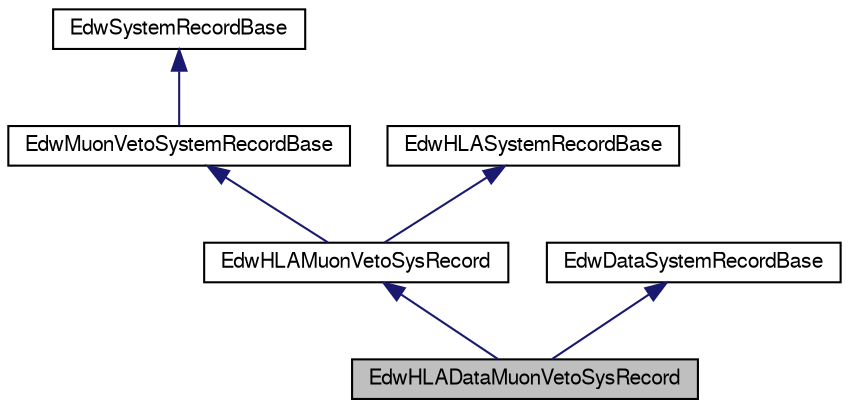 digraph G
{
  edge [fontname="FreeSans",fontsize="10",labelfontname="FreeSans",labelfontsize="10"];
  node [fontname="FreeSans",fontsize="10",shape=record];
  Node1 [label="EdwHLADataMuonVetoSysRecord",height=0.2,width=0.4,color="black", fillcolor="grey75", style="filled" fontcolor="black"];
  Node2 -> Node1 [dir=back,color="midnightblue",fontsize="10",style="solid"];
  Node2 [label="EdwHLAMuonVetoSysRecord",height=0.2,width=0.4,color="black", fillcolor="white", style="filled",URL="$class_edw_h_l_a_muon_veto_sys_record.html"];
  Node3 -> Node2 [dir=back,color="midnightblue",fontsize="10",style="solid"];
  Node3 [label="EdwMuonVetoSystemRecordBase",height=0.2,width=0.4,color="black", fillcolor="white", style="filled",URL="$class_edw_muon_veto_system_record_base.html"];
  Node4 -> Node3 [dir=back,color="midnightblue",fontsize="10",style="solid"];
  Node4 [label="EdwSystemRecordBase",height=0.2,width=0.4,color="black", fillcolor="white", style="filled",URL="$class_edw_system_record_base.html"];
  Node5 -> Node2 [dir=back,color="midnightblue",fontsize="10",style="solid"];
  Node5 [label="EdwHLASystemRecordBase",height=0.2,width=0.4,color="black", fillcolor="white", style="filled",URL="$class_edw_h_l_a_system_record_base.html"];
  Node6 -> Node1 [dir=back,color="midnightblue",fontsize="10",style="solid"];
  Node6 [label="EdwDataSystemRecordBase",height=0.2,width=0.4,color="black", fillcolor="white", style="filled",URL="$class_edw_data_system_record_base.html"];
}
